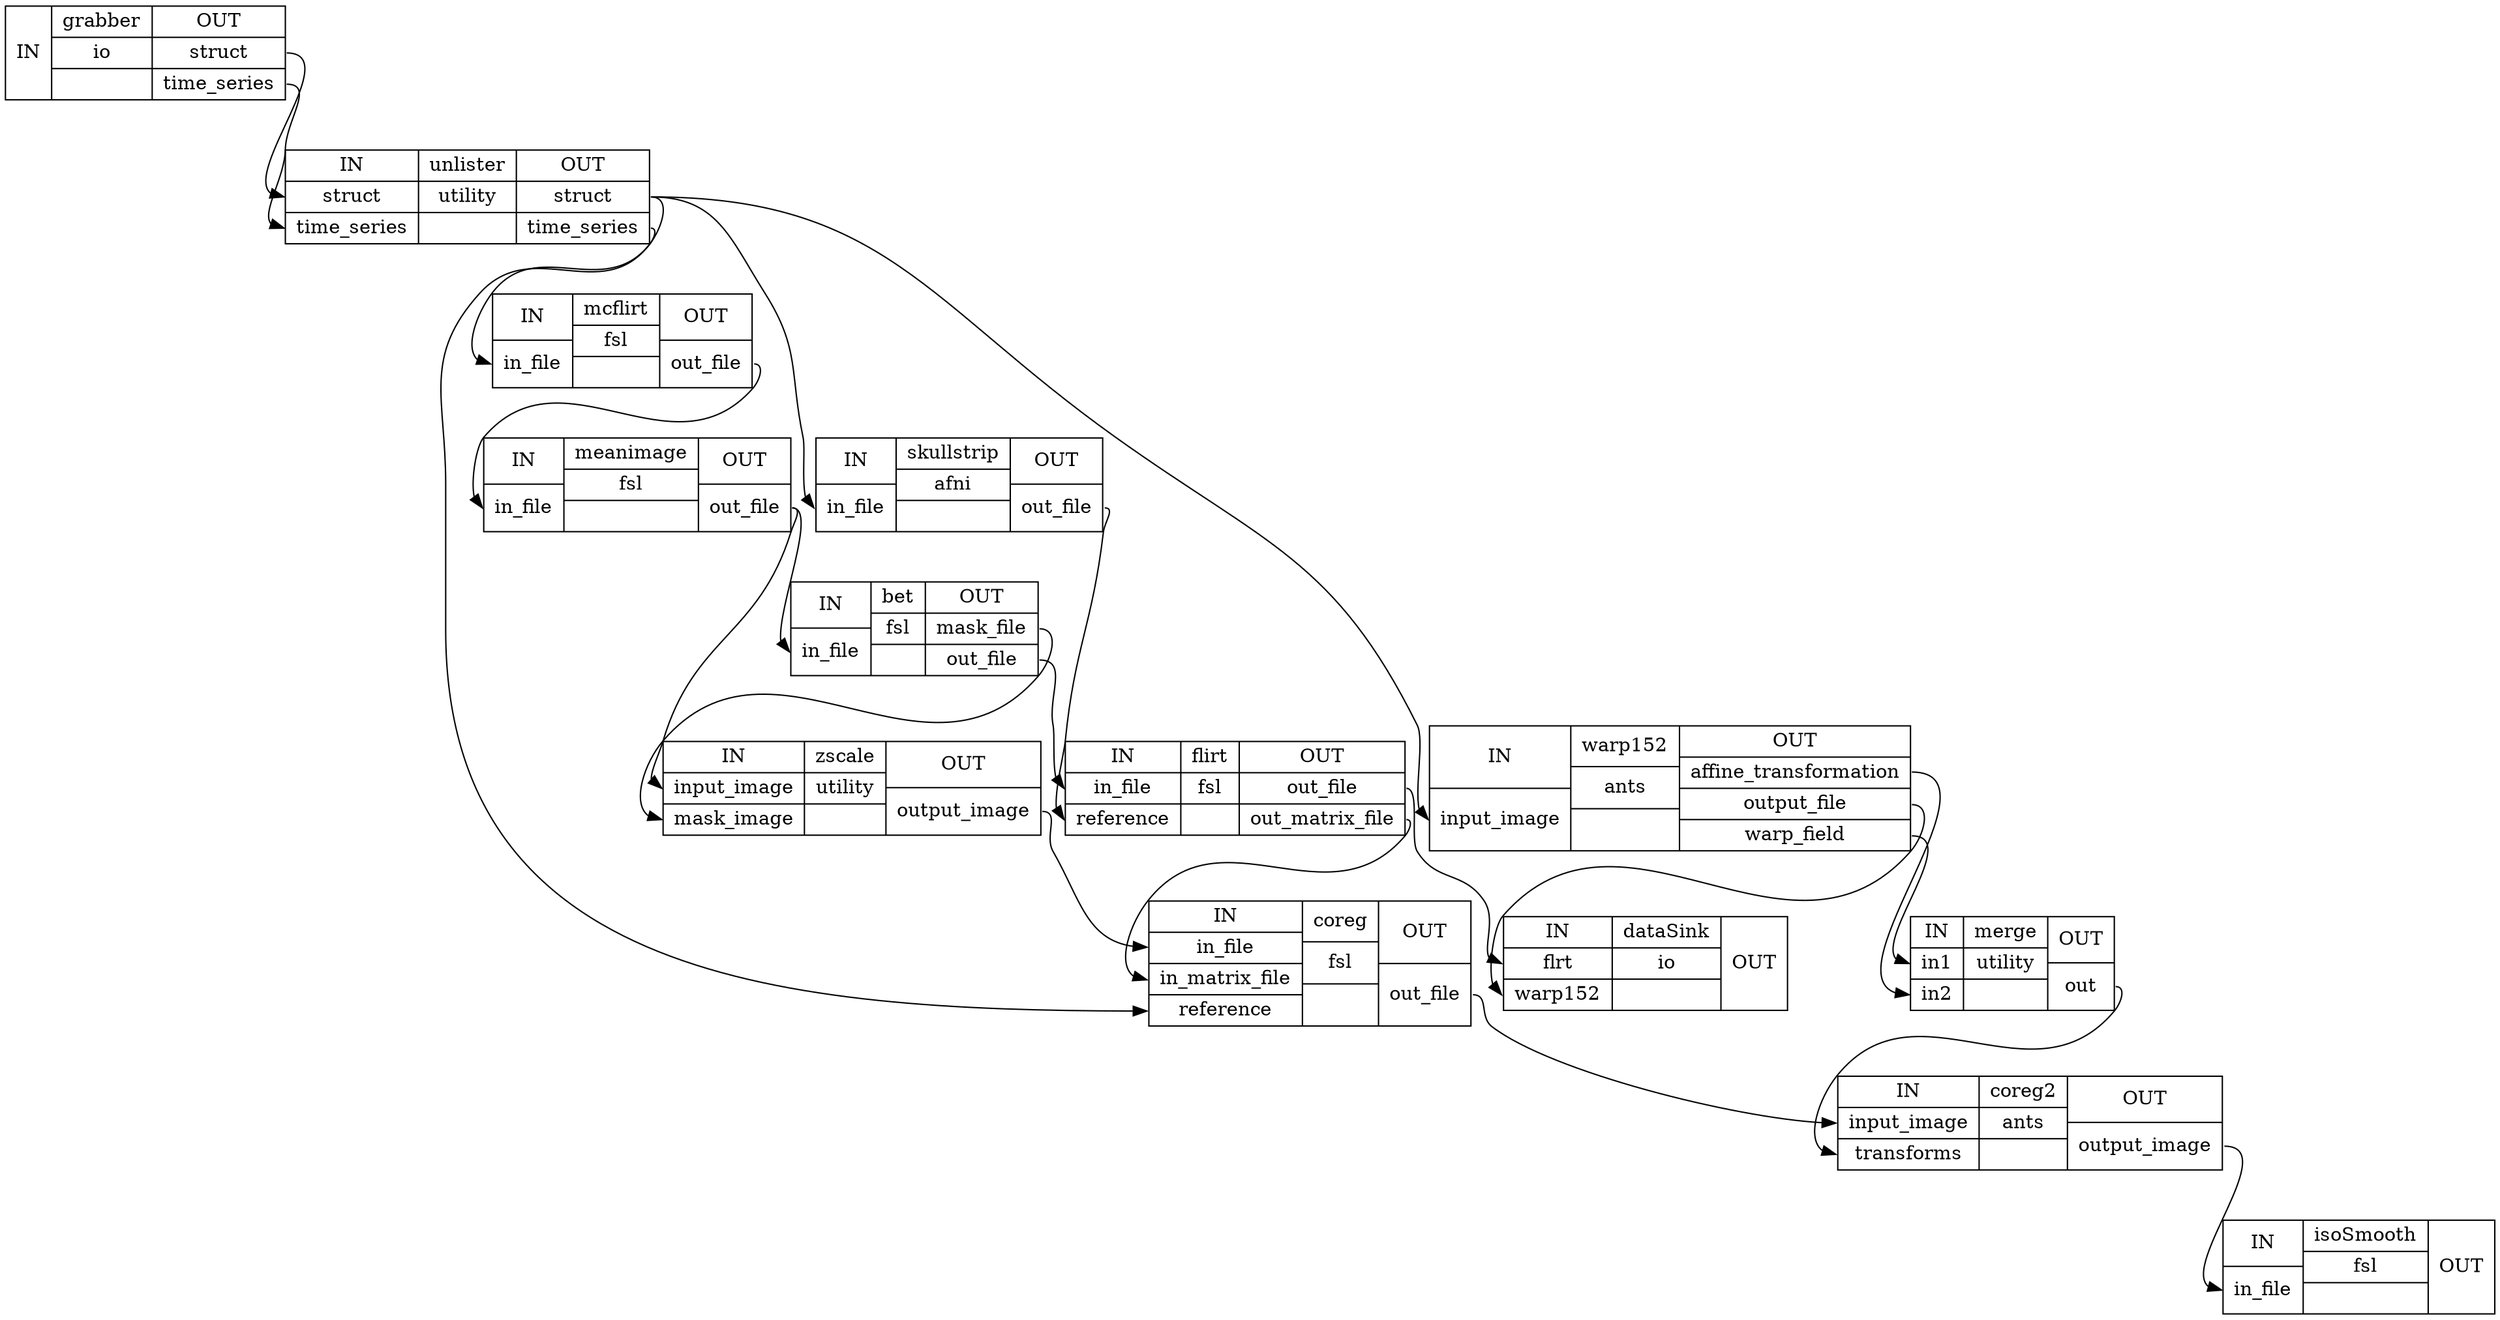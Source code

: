 digraph structs {
node [shape=record];
process_timeseriesgrabber [label="{IN}|{ grabber | io |  }|{OUT|<outstruct> struct|<outtimeseries> time_series}"];
process_timeseriesunlister [label="{IN|<instruct> struct|<intimeseries> time_series}|{ unlister | utility |  }|{OUT|<outstruct> struct|<outtimeseries> time_series}"];
process_timeseriesmcflirt [label="{IN|<ininfile> in_file}|{ mcflirt | fsl |  }|{OUT|<outoutfile> out_file}"];
process_timeseriesmeanimage [label="{IN|<ininfile> in_file}|{ meanimage | fsl |  }|{OUT|<outoutfile> out_file}"];
process_timeseriesbet [label="{IN|<ininfile> in_file}|{ bet | fsl |  }|{OUT|<outmaskfile> mask_file|<outoutfile> out_file}"];
process_timeserieszscale [label="{IN|<ininputimage> input_image|<inmaskimage> mask_image}|{ zscale | utility |  }|{OUT|<outoutputimage> output_image}"];
process_timeseriesskullstrip [label="{IN|<ininfile> in_file}|{ skullstrip | afni |  }|{OUT|<outoutfile> out_file}"];
process_timeseriesflirt [label="{IN|<ininfile> in_file|<inreference> reference}|{ flirt | fsl |  }|{OUT|<outoutfile> out_file|<outoutmatrixfile> out_matrix_file}"];
process_timeseriescoreg [label="{IN|<ininfile> in_file|<ininmatrixfile> in_matrix_file|<inreference> reference}|{ coreg | fsl |  }|{OUT|<outoutfile> out_file}"];
process_timeserieswarp152 [label="{IN|<ininputimage> input_image}|{ warp152 | ants |  }|{OUT|<outaffinetransformation> affine_transformation|<outoutputfile> output_file|<outwarpfield> warp_field}"];
process_timeseriesdataSink [label="{IN|<inflrt> flrt|<inwarp152> warp152}|{ dataSink | io |  }|{OUT}"];
process_timeseriesmerge [label="{IN|<inin1> in1|<inin2> in2}|{ merge | utility |  }|{OUT|<outout> out}"];
process_timeseriescoreg2 [label="{IN|<ininputimage> input_image|<intransforms> transforms}|{ coreg2 | ants |  }|{OUT|<outoutputimage> output_image}"];
process_timeseriesisoSmooth [label="{IN|<ininfile> in_file}|{ isoSmooth | fsl |  }|{OUT}"];
process_timeseriesbet:outmaskfile:e -> process_timeserieszscale:inmaskimage:w;
process_timeseriesbet:outoutfile:e -> process_timeseriesflirt:ininfile:w;
process_timeseriescoreg2:outoutputimage:e -> process_timeseriesisoSmooth:ininfile:w;
process_timeseriescoreg:outoutfile:e -> process_timeseriescoreg2:ininputimage:w;
process_timeseriesflirt:outoutfile:e -> process_timeseriesdataSink:inflrt:w;
process_timeseriesflirt:outoutmatrixfile:e -> process_timeseriescoreg:ininmatrixfile:w;
process_timeseriesgrabber:outstruct:e -> process_timeseriesunlister:instruct:w;
process_timeseriesgrabber:outtimeseries:e -> process_timeseriesunlister:intimeseries:w;
process_timeseriesmcflirt:outoutfile:e -> process_timeseriesmeanimage:ininfile:w;
process_timeseriesmeanimage:outoutfile:e -> process_timeseriesbet:ininfile:w;
process_timeseriesmeanimage:outoutfile:e -> process_timeserieszscale:ininputimage:w;
process_timeseriesmerge:outout:e -> process_timeseriescoreg2:intransforms:w;
process_timeseriesskullstrip:outoutfile:e -> process_timeseriesflirt:inreference:w;
process_timeseriesunlister:outstruct:e -> process_timeseriescoreg:inreference:w;
process_timeseriesunlister:outstruct:e -> process_timeseriesskullstrip:ininfile:w;
process_timeseriesunlister:outstruct:e -> process_timeserieswarp152:ininputimage:w;
process_timeseriesunlister:outtimeseries:e -> process_timeseriesmcflirt:ininfile:w;
process_timeserieswarp152:outaffinetransformation:e -> process_timeseriesmerge:inin2:w;
process_timeserieswarp152:outoutputfile:e -> process_timeseriesdataSink:inwarp152:w;
process_timeserieswarp152:outwarpfield:e -> process_timeseriesmerge:inin1:w;
process_timeserieszscale:outoutputimage:e -> process_timeseriescoreg:ininfile:w;
}